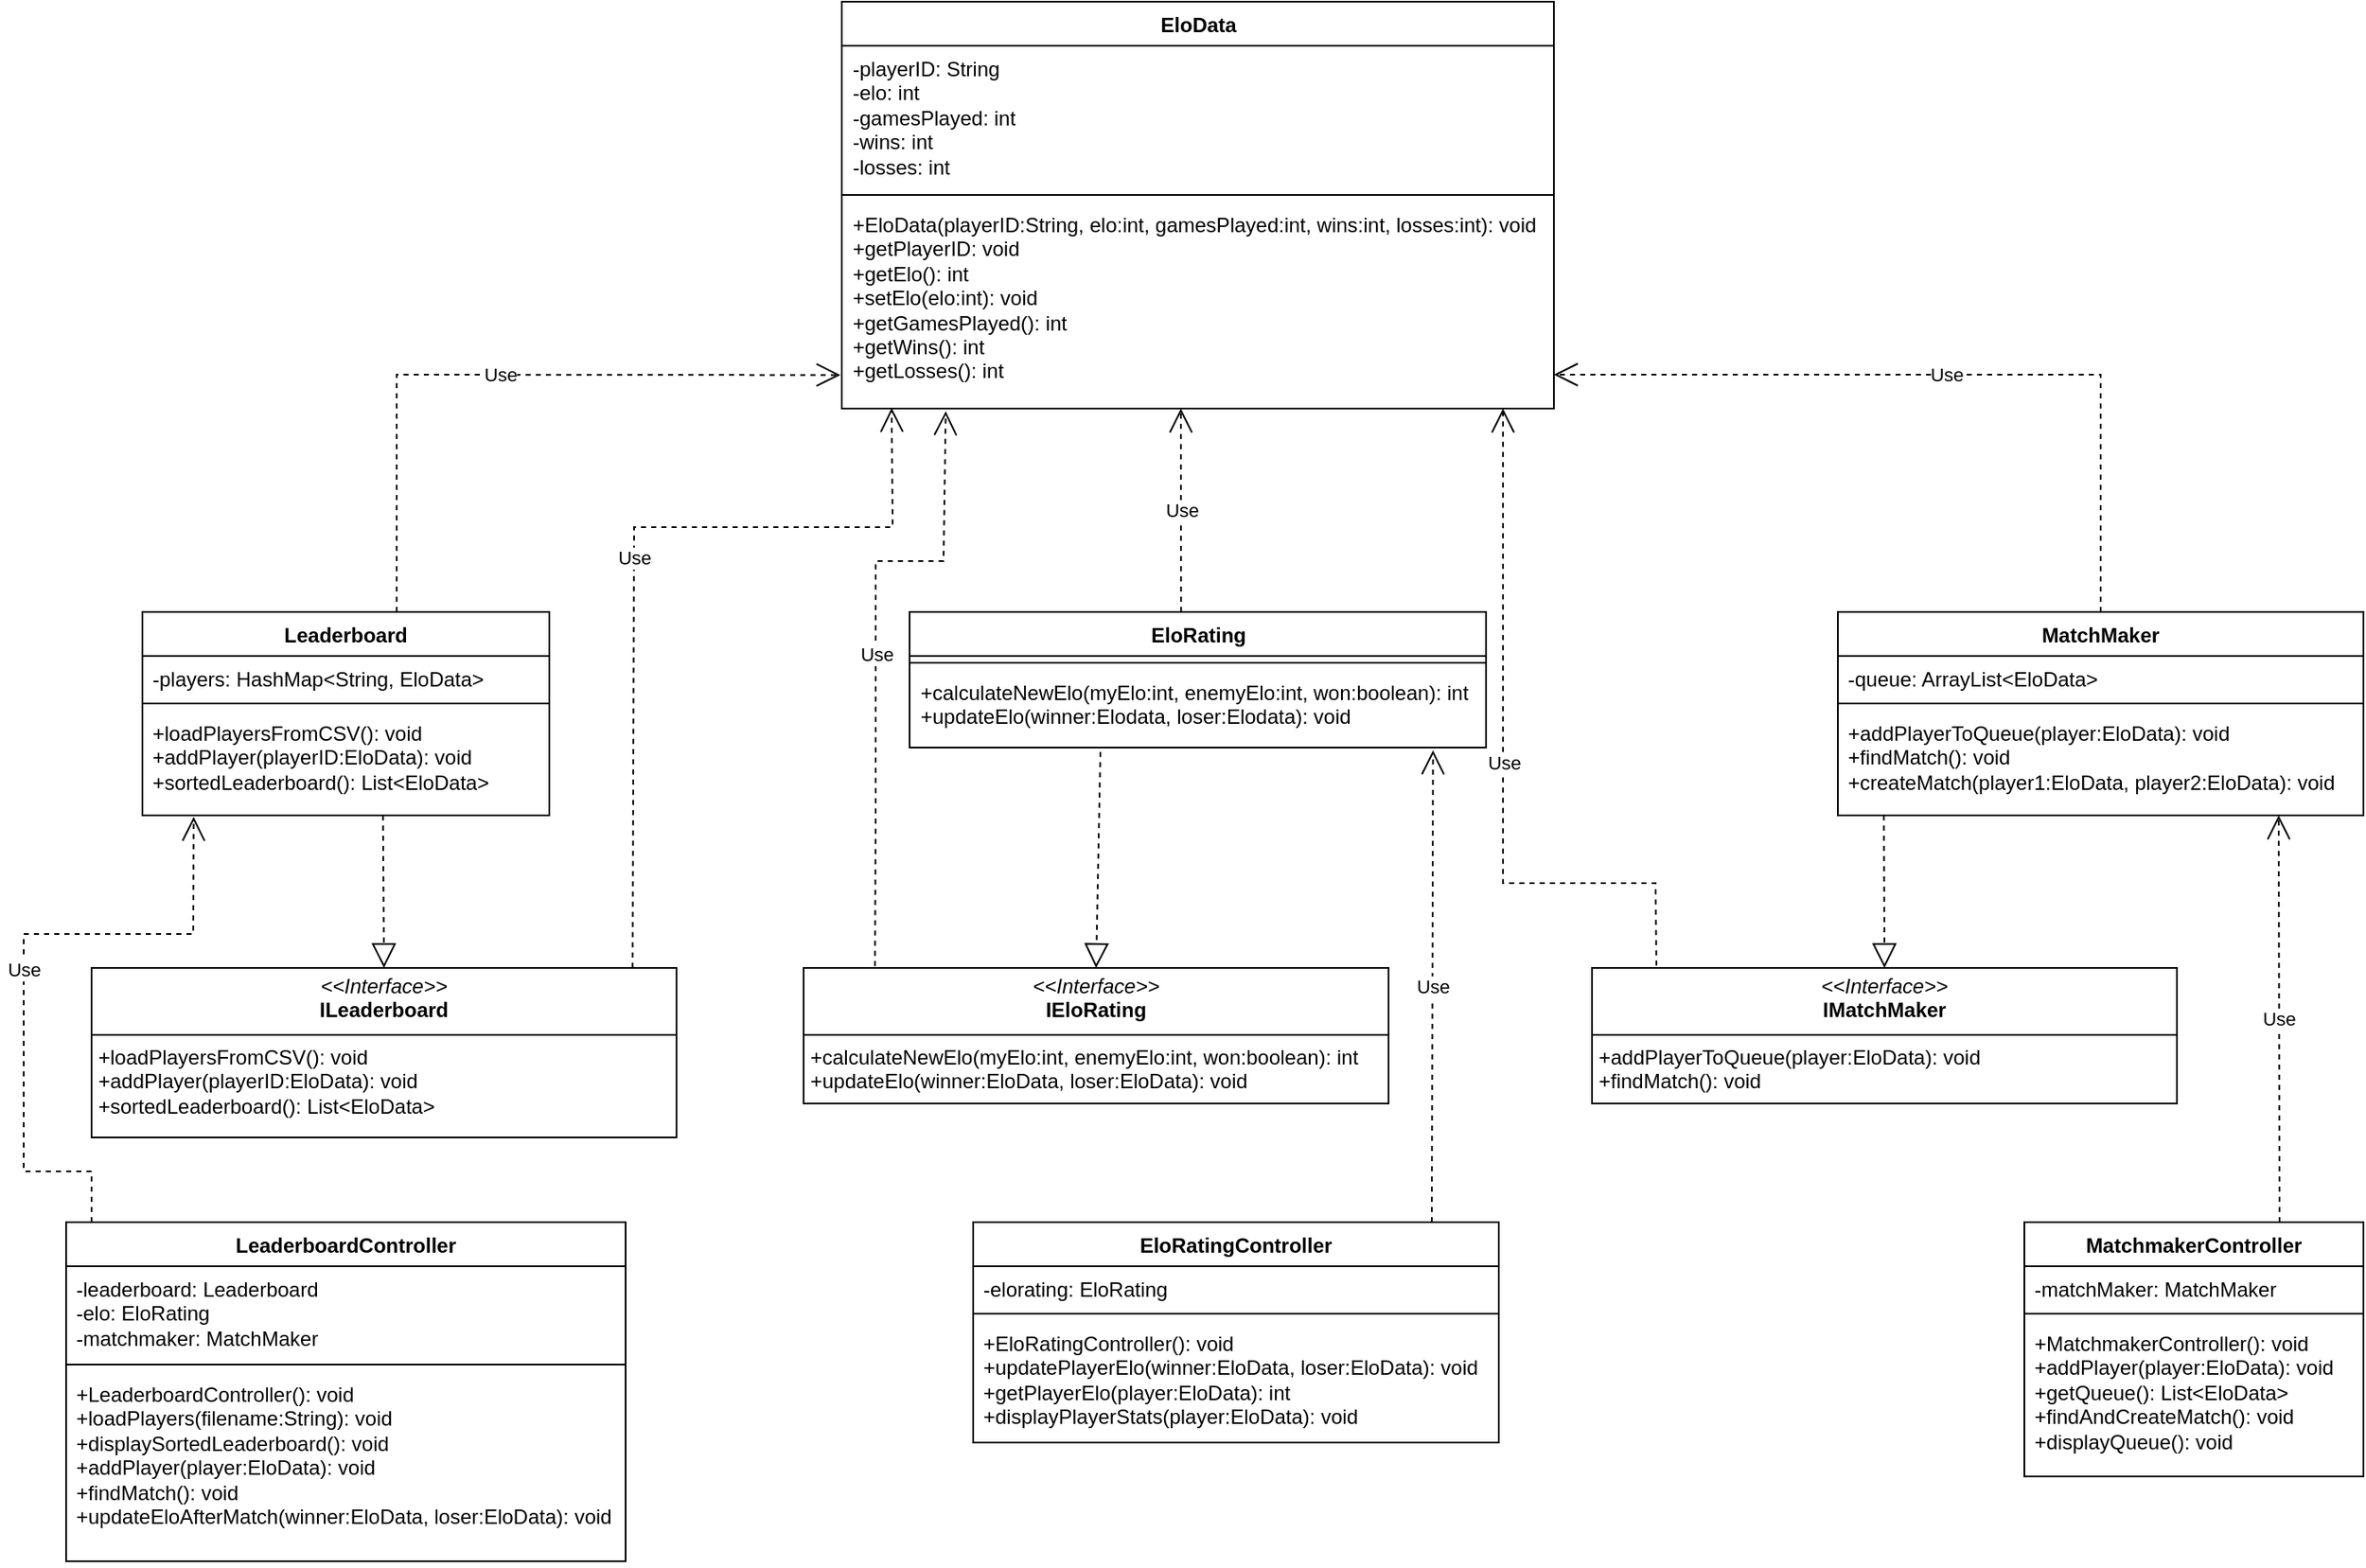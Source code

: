 <mxfile version="24.8.3">
  <diagram name="Page-1" id="u5YEfdnW1iWnqYzpXNXf">
    <mxGraphModel dx="2171" dy="1176" grid="1" gridSize="10" guides="1" tooltips="1" connect="1" arrows="1" fold="1" page="1" pageScale="1" pageWidth="3000" pageHeight="3000" math="0" shadow="0">
      <root>
        <mxCell id="0" />
        <mxCell id="1" parent="0" />
        <mxCell id="aeC7ui7vRPgSLl6If3OF-1" value="EloData" style="swimlane;fontStyle=1;align=center;verticalAlign=top;childLayout=stackLayout;horizontal=1;startSize=26;horizontalStack=0;resizeParent=1;resizeParentMax=0;resizeLast=0;collapsible=1;marginBottom=0;whiteSpace=wrap;html=1;" parent="1" vertex="1">
          <mxGeometry x="1072.5" y="150" width="420" height="240" as="geometry" />
        </mxCell>
        <mxCell id="aeC7ui7vRPgSLl6If3OF-2" value="-playerID: String&amp;nbsp;&lt;div&gt;-elo: int&amp;nbsp;&lt;/div&gt;&lt;div&gt;-gamesPlayed: int&amp;nbsp;&lt;/div&gt;&lt;div&gt;-wins: int&amp;nbsp;&lt;/div&gt;&lt;div&gt;-losses: int&lt;/div&gt;" style="text;strokeColor=none;fillColor=none;align=left;verticalAlign=top;spacingLeft=4;spacingRight=4;overflow=hidden;rotatable=0;points=[[0,0.5],[1,0.5]];portConstraint=eastwest;whiteSpace=wrap;html=1;" parent="aeC7ui7vRPgSLl6If3OF-1" vertex="1">
          <mxGeometry y="26" width="420" height="84" as="geometry" />
        </mxCell>
        <mxCell id="aeC7ui7vRPgSLl6If3OF-3" value="" style="line;strokeWidth=1;fillColor=none;align=left;verticalAlign=middle;spacingTop=-1;spacingLeft=3;spacingRight=3;rotatable=0;labelPosition=right;points=[];portConstraint=eastwest;strokeColor=inherit;" parent="aeC7ui7vRPgSLl6If3OF-1" vertex="1">
          <mxGeometry y="110" width="420" height="8" as="geometry" />
        </mxCell>
        <mxCell id="aeC7ui7vRPgSLl6If3OF-4" value="+EloData(playerID:String, elo:int, gamesPlayed:int, wins:int, losses:int): void&amp;nbsp;&lt;div&gt;+getPlayerID: void&amp;nbsp;&lt;/div&gt;&lt;div&gt;+getElo(): int&amp;nbsp;&lt;/div&gt;&lt;div&gt;+setElo(elo:int): void&amp;nbsp;&lt;/div&gt;&lt;div&gt;+getGamesPlayed(): int&amp;nbsp;&lt;/div&gt;&lt;div&gt;+getWins(): int&amp;nbsp;&lt;/div&gt;&lt;div&gt;+getLosses(): int &amp;nbsp;&lt;/div&gt;" style="text;strokeColor=none;fillColor=none;align=left;verticalAlign=top;spacingLeft=4;spacingRight=4;overflow=hidden;rotatable=0;points=[[0,0.5],[1,0.5]];portConstraint=eastwest;whiteSpace=wrap;html=1;" parent="aeC7ui7vRPgSLl6If3OF-1" vertex="1">
          <mxGeometry y="118" width="420" height="122" as="geometry" />
        </mxCell>
        <mxCell id="aeC7ui7vRPgSLl6If3OF-5" value="EloRating" style="swimlane;fontStyle=1;align=center;verticalAlign=top;childLayout=stackLayout;horizontal=1;startSize=26;horizontalStack=0;resizeParent=1;resizeParentMax=0;resizeLast=0;collapsible=1;marginBottom=0;whiteSpace=wrap;html=1;" parent="1" vertex="1">
          <mxGeometry x="1112.5" y="510" width="340" height="80" as="geometry" />
        </mxCell>
        <mxCell id="aeC7ui7vRPgSLl6If3OF-7" value="" style="line;strokeWidth=1;fillColor=none;align=left;verticalAlign=middle;spacingTop=-1;spacingLeft=3;spacingRight=3;rotatable=0;labelPosition=right;points=[];portConstraint=eastwest;strokeColor=inherit;" parent="aeC7ui7vRPgSLl6If3OF-5" vertex="1">
          <mxGeometry y="26" width="340" height="8" as="geometry" />
        </mxCell>
        <mxCell id="aeC7ui7vRPgSLl6If3OF-8" value="+calculateNewElo(myElo:int, enemyElo:int, won:boolean): int&lt;div&gt;+updateElo(winner:Elodata, loser:Elodata): void&lt;/div&gt;" style="text;strokeColor=none;fillColor=none;align=left;verticalAlign=top;spacingLeft=4;spacingRight=4;overflow=hidden;rotatable=0;points=[[0,0.5],[1,0.5]];portConstraint=eastwest;whiteSpace=wrap;html=1;" parent="aeC7ui7vRPgSLl6If3OF-5" vertex="1">
          <mxGeometry y="34" width="340" height="46" as="geometry" />
        </mxCell>
        <mxCell id="aeC7ui7vRPgSLl6If3OF-12" value="Leaderboard" style="swimlane;fontStyle=1;align=center;verticalAlign=top;childLayout=stackLayout;horizontal=1;startSize=26;horizontalStack=0;resizeParent=1;resizeParentMax=0;resizeLast=0;collapsible=1;marginBottom=0;whiteSpace=wrap;html=1;" parent="1" vertex="1">
          <mxGeometry x="660" y="510" width="240" height="120" as="geometry" />
        </mxCell>
        <mxCell id="aeC7ui7vRPgSLl6If3OF-13" value="-players: HashMap&amp;lt;String, EloData&amp;gt;" style="text;strokeColor=none;fillColor=none;align=left;verticalAlign=top;spacingLeft=4;spacingRight=4;overflow=hidden;rotatable=0;points=[[0,0.5],[1,0.5]];portConstraint=eastwest;whiteSpace=wrap;html=1;" parent="aeC7ui7vRPgSLl6If3OF-12" vertex="1">
          <mxGeometry y="26" width="240" height="24" as="geometry" />
        </mxCell>
        <mxCell id="aeC7ui7vRPgSLl6If3OF-14" value="" style="line;strokeWidth=1;fillColor=none;align=left;verticalAlign=middle;spacingTop=-1;spacingLeft=3;spacingRight=3;rotatable=0;labelPosition=right;points=[];portConstraint=eastwest;strokeColor=inherit;" parent="aeC7ui7vRPgSLl6If3OF-12" vertex="1">
          <mxGeometry y="50" width="240" height="8" as="geometry" />
        </mxCell>
        <mxCell id="aeC7ui7vRPgSLl6If3OF-15" value="+loadPlayersFromCSV(): void&amp;nbsp;&lt;div&gt;+addPlayer(playerID:EloData): void&amp;nbsp;&lt;/div&gt;&lt;div&gt;+sortedLeaderboard(): List&amp;lt;EloData&amp;gt;&amp;nbsp;&lt;/div&gt;" style="text;strokeColor=none;fillColor=none;align=left;verticalAlign=top;spacingLeft=4;spacingRight=4;overflow=hidden;rotatable=0;points=[[0,0.5],[1,0.5]];portConstraint=eastwest;whiteSpace=wrap;html=1;" parent="aeC7ui7vRPgSLl6If3OF-12" vertex="1">
          <mxGeometry y="58" width="240" height="62" as="geometry" />
        </mxCell>
        <mxCell id="aeC7ui7vRPgSLl6If3OF-16" value="MatchMaker" style="swimlane;fontStyle=1;align=center;verticalAlign=top;childLayout=stackLayout;horizontal=1;startSize=26;horizontalStack=0;resizeParent=1;resizeParentMax=0;resizeLast=0;collapsible=1;marginBottom=0;whiteSpace=wrap;html=1;" parent="1" vertex="1">
          <mxGeometry x="1660" y="510" width="310" height="120" as="geometry" />
        </mxCell>
        <mxCell id="aeC7ui7vRPgSLl6If3OF-17" value="-queue: ArrayList&amp;lt;EloData&amp;gt;" style="text;strokeColor=none;fillColor=none;align=left;verticalAlign=top;spacingLeft=4;spacingRight=4;overflow=hidden;rotatable=0;points=[[0,0.5],[1,0.5]];portConstraint=eastwest;whiteSpace=wrap;html=1;" parent="aeC7ui7vRPgSLl6If3OF-16" vertex="1">
          <mxGeometry y="26" width="310" height="24" as="geometry" />
        </mxCell>
        <mxCell id="aeC7ui7vRPgSLl6If3OF-18" value="" style="line;strokeWidth=1;fillColor=none;align=left;verticalAlign=middle;spacingTop=-1;spacingLeft=3;spacingRight=3;rotatable=0;labelPosition=right;points=[];portConstraint=eastwest;strokeColor=inherit;" parent="aeC7ui7vRPgSLl6If3OF-16" vertex="1">
          <mxGeometry y="50" width="310" height="8" as="geometry" />
        </mxCell>
        <mxCell id="aeC7ui7vRPgSLl6If3OF-19" value="+addPlayerToQueue(player:EloData): void&amp;nbsp;&lt;div&gt;+findMatch(): void&amp;nbsp;&lt;/div&gt;&lt;div&gt;+createMatch(player1:EloData, player2:EloData): void&lt;/div&gt;" style="text;strokeColor=none;fillColor=none;align=left;verticalAlign=top;spacingLeft=4;spacingRight=4;overflow=hidden;rotatable=0;points=[[0,0.5],[1,0.5]];portConstraint=eastwest;whiteSpace=wrap;html=1;" parent="aeC7ui7vRPgSLl6If3OF-16" vertex="1">
          <mxGeometry y="58" width="310" height="62" as="geometry" />
        </mxCell>
        <mxCell id="aeC7ui7vRPgSLl6If3OF-21" value="&lt;p style=&quot;margin:0px;margin-top:4px;text-align:center;&quot;&gt;&lt;i&gt;&amp;lt;&amp;lt;Interface&amp;gt;&amp;gt;&lt;/i&gt;&lt;br&gt;&lt;b&gt;IEloRating&lt;/b&gt;&lt;/p&gt;&lt;hr size=&quot;1&quot; style=&quot;border-style:solid;&quot;&gt;&lt;p style=&quot;margin:0px;margin-left:4px;&quot;&gt;&lt;/p&gt;&lt;p style=&quot;margin:0px;margin-left:4px;&quot;&gt;+calculateNewElo(myElo:int, enemyElo:int, won:boolean): int&lt;/p&gt;&lt;p style=&quot;margin:0px;margin-left:4px;&quot;&gt;+updateElo(winner:EloData, loser:EloData): void&lt;/p&gt;" style="verticalAlign=top;align=left;overflow=fill;html=1;whiteSpace=wrap;" parent="1" vertex="1">
          <mxGeometry x="1050" y="720" width="345" height="80" as="geometry" />
        </mxCell>
        <mxCell id="aeC7ui7vRPgSLl6If3OF-23" value="&lt;p style=&quot;margin:0px;margin-top:4px;text-align:center;&quot;&gt;&lt;i&gt;&amp;lt;&amp;lt;Interface&amp;gt;&amp;gt;&lt;/i&gt;&lt;br&gt;&lt;b&gt;IMatchMaker&lt;/b&gt;&lt;/p&gt;&lt;hr size=&quot;1&quot; style=&quot;border-style:solid;&quot;&gt;&lt;p style=&quot;margin:0px;margin-left:4px;&quot;&gt;&lt;/p&gt;&lt;p style=&quot;margin:0px;margin-left:4px;&quot;&gt;+addPlayerToQueue(player:EloData): void&amp;nbsp;&lt;/p&gt;&lt;p style=&quot;margin:0px;margin-left:4px;&quot;&gt;+findMatch(): void&amp;nbsp;&lt;/p&gt;" style="verticalAlign=top;align=left;overflow=fill;html=1;whiteSpace=wrap;" parent="1" vertex="1">
          <mxGeometry x="1515" y="720" width="345" height="80" as="geometry" />
        </mxCell>
        <mxCell id="aeC7ui7vRPgSLl6If3OF-24" value="&lt;p style=&quot;margin:0px;margin-top:4px;text-align:center;&quot;&gt;&lt;i&gt;&amp;lt;&amp;lt;Interface&amp;gt;&amp;gt;&lt;/i&gt;&lt;br&gt;&lt;b&gt;ILeaderboard&lt;/b&gt;&lt;/p&gt;&lt;hr size=&quot;1&quot; style=&quot;border-style:solid;&quot;&gt;&lt;p style=&quot;margin:0px;margin-left:4px;&quot;&gt;&lt;/p&gt;&lt;p style=&quot;margin:0px;margin-left:4px;&quot;&gt;+loadPlayersFromCSV(): void&amp;nbsp;&lt;/p&gt;&lt;p style=&quot;margin:0px;margin-left:4px;&quot;&gt;+addPlayer(playerID:EloData): void&amp;nbsp;&lt;/p&gt;&lt;p style=&quot;margin:0px;margin-left:4px;&quot;&gt;+sortedLeaderboard(): List&amp;lt;EloData&amp;gt;&lt;/p&gt;" style="verticalAlign=top;align=left;overflow=fill;html=1;whiteSpace=wrap;" parent="1" vertex="1">
          <mxGeometry x="630" y="720" width="345" height="100" as="geometry" />
        </mxCell>
        <mxCell id="aeC7ui7vRPgSLl6If3OF-25" value="" style="endArrow=block;dashed=1;endFill=0;endSize=12;html=1;rounded=0;entryX=0.5;entryY=0;entryDx=0;entryDy=0;" parent="1" target="aeC7ui7vRPgSLl6If3OF-24" edge="1">
          <mxGeometry width="160" relative="1" as="geometry">
            <mxPoint x="801.88" y="630" as="sourcePoint" />
            <mxPoint x="801.88" y="680.21" as="targetPoint" />
          </mxGeometry>
        </mxCell>
        <mxCell id="aeC7ui7vRPgSLl6If3OF-26" value="" style="endArrow=block;dashed=1;endFill=0;endSize=12;html=1;rounded=0;entryX=0.5;entryY=0;entryDx=0;entryDy=0;exitX=0.331;exitY=1.056;exitDx=0;exitDy=0;exitPerimeter=0;" parent="1" target="aeC7ui7vRPgSLl6If3OF-21" edge="1" source="aeC7ui7vRPgSLl6If3OF-8">
          <mxGeometry width="160" relative="1" as="geometry">
            <mxPoint x="1282.14" y="590" as="sourcePoint" />
            <mxPoint x="1282.14" y="640.21" as="targetPoint" />
          </mxGeometry>
        </mxCell>
        <mxCell id="aeC7ui7vRPgSLl6If3OF-27" value="" style="endArrow=block;dashed=1;endFill=0;endSize=12;html=1;rounded=0;entryX=0.5;entryY=0;entryDx=0;entryDy=0;" parent="1" target="aeC7ui7vRPgSLl6If3OF-23" edge="1">
          <mxGeometry width="160" relative="1" as="geometry">
            <mxPoint x="1687.14" y="630" as="sourcePoint" />
            <mxPoint x="1687.14" y="680.21" as="targetPoint" />
          </mxGeometry>
        </mxCell>
        <mxCell id="aeC7ui7vRPgSLl6If3OF-28" value="Use" style="endArrow=open;endSize=12;dashed=1;html=1;rounded=0;exitX=0.625;exitY=0;exitDx=0;exitDy=0;exitPerimeter=0;entryX=-0.002;entryY=0.838;entryDx=0;entryDy=0;entryPerimeter=0;" parent="1" source="aeC7ui7vRPgSLl6If3OF-12" target="aeC7ui7vRPgSLl6If3OF-4" edge="1">
          <mxGeometry width="160" relative="1" as="geometry">
            <mxPoint x="942.5" y="450" as="sourcePoint" />
            <mxPoint x="992.5" y="370" as="targetPoint" />
            <Array as="points">
              <mxPoint x="810" y="370" />
            </Array>
          </mxGeometry>
        </mxCell>
        <mxCell id="aeC7ui7vRPgSLl6If3OF-29" value="Use" style="endArrow=open;endSize=12;dashed=1;html=1;rounded=0;exitX=0.471;exitY=0;exitDx=0;exitDy=0;exitPerimeter=0;" parent="1" source="aeC7ui7vRPgSLl6If3OF-5" edge="1">
          <mxGeometry width="160" relative="1" as="geometry">
            <mxPoint x="1272.5" y="440" as="sourcePoint" />
            <mxPoint x="1272.5" y="390" as="targetPoint" />
          </mxGeometry>
        </mxCell>
        <mxCell id="aeC7ui7vRPgSLl6If3OF-30" value="Use" style="endArrow=open;endSize=12;dashed=1;html=1;rounded=0;exitX=0.5;exitY=0;exitDx=0;exitDy=0;" parent="1" edge="1" source="aeC7ui7vRPgSLl6If3OF-16">
          <mxGeometry width="160" relative="1" as="geometry">
            <mxPoint x="1632.5" y="510" as="sourcePoint" />
            <mxPoint x="1492.5" y="370" as="targetPoint" />
            <Array as="points">
              <mxPoint x="1815" y="370" />
            </Array>
          </mxGeometry>
        </mxCell>
        <mxCell id="aeC7ui7vRPgSLl6If3OF-31" value="Use" style="endArrow=open;endSize=12;dashed=1;html=1;rounded=0;entryX=0.07;entryY=0.997;entryDx=0;entryDy=0;entryPerimeter=0;exitX=0.925;exitY=-0.001;exitDx=0;exitDy=0;exitPerimeter=0;" parent="1" target="aeC7ui7vRPgSLl6If3OF-4" edge="1" source="aeC7ui7vRPgSLl6If3OF-24">
          <mxGeometry width="160" relative="1" as="geometry">
            <mxPoint x="950" y="700" as="sourcePoint" />
            <mxPoint x="1102.5" y="410" as="targetPoint" />
            <Array as="points">
              <mxPoint x="950" y="460" />
              <mxPoint x="1102.5" y="460" />
            </Array>
          </mxGeometry>
        </mxCell>
        <mxCell id="aeC7ui7vRPgSLl6If3OF-32" value="Use" style="endArrow=open;endSize=12;dashed=1;html=1;rounded=0;exitX=0.11;exitY=-0.017;exitDx=0;exitDy=0;exitPerimeter=0;" parent="1" source="aeC7ui7vRPgSLl6If3OF-23" edge="1">
          <mxGeometry width="160" relative="1" as="geometry">
            <mxPoint x="1532.5" y="710" as="sourcePoint" />
            <mxPoint x="1462.5" y="390" as="targetPoint" />
            <Array as="points">
              <mxPoint x="1552.5" y="670" />
              <mxPoint x="1462.5" y="670" />
            </Array>
          </mxGeometry>
        </mxCell>
        <mxCell id="aeC7ui7vRPgSLl6If3OF-33" value="Use" style="endArrow=open;endSize=12;dashed=1;html=1;rounded=0;entryX=0.146;entryY=1.013;entryDx=0;entryDy=0;entryPerimeter=0;exitX=0.122;exitY=-0.014;exitDx=0;exitDy=0;exitPerimeter=0;" parent="1" source="aeC7ui7vRPgSLl6If3OF-21" target="aeC7ui7vRPgSLl6If3OF-4" edge="1">
          <mxGeometry width="160" relative="1" as="geometry">
            <mxPoint x="1152.5" y="710" as="sourcePoint" />
            <mxPoint x="1131.5" y="410" as="targetPoint" />
            <Array as="points">
              <mxPoint x="1092.5" y="620" />
              <mxPoint x="1092.5" y="480" />
              <mxPoint x="1132.5" y="480" />
            </Array>
          </mxGeometry>
        </mxCell>
        <mxCell id="Fmwb5GV5SX87CYwvobxa-1" value="EloRatingController" style="swimlane;fontStyle=1;align=center;verticalAlign=top;childLayout=stackLayout;horizontal=1;startSize=26;horizontalStack=0;resizeParent=1;resizeParentMax=0;resizeLast=0;collapsible=1;marginBottom=0;whiteSpace=wrap;html=1;" vertex="1" parent="1">
          <mxGeometry x="1150" y="870" width="310" height="130" as="geometry" />
        </mxCell>
        <mxCell id="Fmwb5GV5SX87CYwvobxa-2" value="-elorating: EloRating" style="text;strokeColor=none;fillColor=none;align=left;verticalAlign=top;spacingLeft=4;spacingRight=4;overflow=hidden;rotatable=0;points=[[0,0.5],[1,0.5]];portConstraint=eastwest;whiteSpace=wrap;html=1;" vertex="1" parent="Fmwb5GV5SX87CYwvobxa-1">
          <mxGeometry y="26" width="310" height="24" as="geometry" />
        </mxCell>
        <mxCell id="Fmwb5GV5SX87CYwvobxa-3" value="" style="line;strokeWidth=1;fillColor=none;align=left;verticalAlign=middle;spacingTop=-1;spacingLeft=3;spacingRight=3;rotatable=0;labelPosition=right;points=[];portConstraint=eastwest;strokeColor=inherit;" vertex="1" parent="Fmwb5GV5SX87CYwvobxa-1">
          <mxGeometry y="50" width="310" height="8" as="geometry" />
        </mxCell>
        <mxCell id="Fmwb5GV5SX87CYwvobxa-4" value="+EloRatingController(): void&amp;nbsp;&lt;div&gt;+updatePlayerElo(winner:EloData, loser:EloData): void&amp;nbsp;&lt;/div&gt;&lt;div&gt;+getPlayerElo(player:EloData): int&amp;nbsp;&lt;/div&gt;&lt;div&gt;+displayPlayerStats(player:EloData): void&lt;/div&gt;" style="text;strokeColor=none;fillColor=none;align=left;verticalAlign=top;spacingLeft=4;spacingRight=4;overflow=hidden;rotatable=0;points=[[0,0.5],[1,0.5]];portConstraint=eastwest;whiteSpace=wrap;html=1;" vertex="1" parent="Fmwb5GV5SX87CYwvobxa-1">
          <mxGeometry y="58" width="310" height="72" as="geometry" />
        </mxCell>
        <mxCell id="Fmwb5GV5SX87CYwvobxa-5" value="Use" style="endArrow=open;endSize=12;dashed=1;html=1;rounded=0;exitX=0.471;exitY=0;exitDx=0;exitDy=0;exitPerimeter=0;entryX=0.908;entryY=1.036;entryDx=0;entryDy=0;entryPerimeter=0;" edge="1" parent="1" target="aeC7ui7vRPgSLl6If3OF-8">
          <mxGeometry width="160" relative="1" as="geometry">
            <mxPoint x="1420.5" y="870" as="sourcePoint" />
            <mxPoint x="1420" y="750" as="targetPoint" />
          </mxGeometry>
        </mxCell>
        <mxCell id="Fmwb5GV5SX87CYwvobxa-6" value="MatchmakerController" style="swimlane;fontStyle=1;align=center;verticalAlign=top;childLayout=stackLayout;horizontal=1;startSize=26;horizontalStack=0;resizeParent=1;resizeParentMax=0;resizeLast=0;collapsible=1;marginBottom=0;whiteSpace=wrap;html=1;" vertex="1" parent="1">
          <mxGeometry x="1770" y="870" width="200" height="150" as="geometry" />
        </mxCell>
        <mxCell id="Fmwb5GV5SX87CYwvobxa-7" value="-matchMaker: MatchMaker" style="text;strokeColor=none;fillColor=none;align=left;verticalAlign=top;spacingLeft=4;spacingRight=4;overflow=hidden;rotatable=0;points=[[0,0.5],[1,0.5]];portConstraint=eastwest;whiteSpace=wrap;html=1;" vertex="1" parent="Fmwb5GV5SX87CYwvobxa-6">
          <mxGeometry y="26" width="200" height="24" as="geometry" />
        </mxCell>
        <mxCell id="Fmwb5GV5SX87CYwvobxa-8" value="" style="line;strokeWidth=1;fillColor=none;align=left;verticalAlign=middle;spacingTop=-1;spacingLeft=3;spacingRight=3;rotatable=0;labelPosition=right;points=[];portConstraint=eastwest;strokeColor=inherit;" vertex="1" parent="Fmwb5GV5SX87CYwvobxa-6">
          <mxGeometry y="50" width="200" height="8" as="geometry" />
        </mxCell>
        <mxCell id="Fmwb5GV5SX87CYwvobxa-9" value="+MatchmakerController(): void&amp;nbsp;&lt;div&gt;+addPlayer(player:EloData): void&amp;nbsp;&lt;/div&gt;&lt;div&gt;+getQueue(): List&amp;lt;EloData&amp;gt;&lt;/div&gt;&lt;div&gt;+findAndCreateMatch(): void&amp;nbsp;&lt;/div&gt;&lt;div&gt;+displayQueue(): void&lt;/div&gt;" style="text;strokeColor=none;fillColor=none;align=left;verticalAlign=top;spacingLeft=4;spacingRight=4;overflow=hidden;rotatable=0;points=[[0,0.5],[1,0.5]];portConstraint=eastwest;whiteSpace=wrap;html=1;" vertex="1" parent="Fmwb5GV5SX87CYwvobxa-6">
          <mxGeometry y="58" width="200" height="92" as="geometry" />
        </mxCell>
        <mxCell id="Fmwb5GV5SX87CYwvobxa-10" value="Use" style="endArrow=open;endSize=12;dashed=1;html=1;rounded=0;entryX=0.908;entryY=1.036;entryDx=0;entryDy=0;entryPerimeter=0;" edge="1" parent="1">
          <mxGeometry width="160" relative="1" as="geometry">
            <mxPoint x="1920.5" y="870" as="sourcePoint" />
            <mxPoint x="1920" y="630" as="targetPoint" />
          </mxGeometry>
        </mxCell>
        <mxCell id="Fmwb5GV5SX87CYwvobxa-11" value="LeaderboardController" style="swimlane;fontStyle=1;align=center;verticalAlign=top;childLayout=stackLayout;horizontal=1;startSize=26;horizontalStack=0;resizeParent=1;resizeParentMax=0;resizeLast=0;collapsible=1;marginBottom=0;whiteSpace=wrap;html=1;" vertex="1" parent="1">
          <mxGeometry x="615" y="870" width="330" height="200" as="geometry" />
        </mxCell>
        <mxCell id="Fmwb5GV5SX87CYwvobxa-12" value="-leaderboard: Leaderboard&amp;nbsp;&lt;div&gt;-elo: EloRating&amp;nbsp;&lt;/div&gt;&lt;div&gt;-matchmaker: MatchMaker&lt;/div&gt;" style="text;strokeColor=none;fillColor=none;align=left;verticalAlign=top;spacingLeft=4;spacingRight=4;overflow=hidden;rotatable=0;points=[[0,0.5],[1,0.5]];portConstraint=eastwest;whiteSpace=wrap;html=1;" vertex="1" parent="Fmwb5GV5SX87CYwvobxa-11">
          <mxGeometry y="26" width="330" height="54" as="geometry" />
        </mxCell>
        <mxCell id="Fmwb5GV5SX87CYwvobxa-13" value="" style="line;strokeWidth=1;fillColor=none;align=left;verticalAlign=middle;spacingTop=-1;spacingLeft=3;spacingRight=3;rotatable=0;labelPosition=right;points=[];portConstraint=eastwest;strokeColor=inherit;" vertex="1" parent="Fmwb5GV5SX87CYwvobxa-11">
          <mxGeometry y="80" width="330" height="8" as="geometry" />
        </mxCell>
        <mxCell id="Fmwb5GV5SX87CYwvobxa-14" value="+LeaderboardController(): void&amp;nbsp;&lt;div&gt;+loadPlayers(filename:String): void&amp;nbsp;&lt;/div&gt;&lt;div&gt;+displaySortedLeaderboard(): void&amp;nbsp;&lt;/div&gt;&lt;div&gt;+addPlayer(player:EloData): void&amp;nbsp;&lt;/div&gt;&lt;div&gt;+findMatch(): void&amp;nbsp;&lt;/div&gt;&lt;div&gt;+updateEloAfterMatch(winner:EloData, loser:EloData): void&lt;/div&gt;" style="text;strokeColor=none;fillColor=none;align=left;verticalAlign=top;spacingLeft=4;spacingRight=4;overflow=hidden;rotatable=0;points=[[0,0.5],[1,0.5]];portConstraint=eastwest;whiteSpace=wrap;html=1;" vertex="1" parent="Fmwb5GV5SX87CYwvobxa-11">
          <mxGeometry y="88" width="330" height="112" as="geometry" />
        </mxCell>
        <mxCell id="Fmwb5GV5SX87CYwvobxa-15" value="Use" style="endArrow=open;endSize=12;dashed=1;html=1;rounded=0;exitX=0.11;exitY=-0.017;exitDx=0;exitDy=0;exitPerimeter=0;entryX=0.126;entryY=1.015;entryDx=0;entryDy=0;entryPerimeter=0;" edge="1" parent="1" target="aeC7ui7vRPgSLl6If3OF-15">
          <mxGeometry width="160" relative="1" as="geometry">
            <mxPoint x="630" y="870" as="sourcePoint" />
            <mxPoint x="690" y="640" as="targetPoint" />
            <Array as="points">
              <mxPoint x="630" y="840" />
              <mxPoint x="590" y="840" />
              <mxPoint x="590" y="700" />
              <mxPoint x="690" y="700" />
            </Array>
          </mxGeometry>
        </mxCell>
      </root>
    </mxGraphModel>
  </diagram>
</mxfile>
